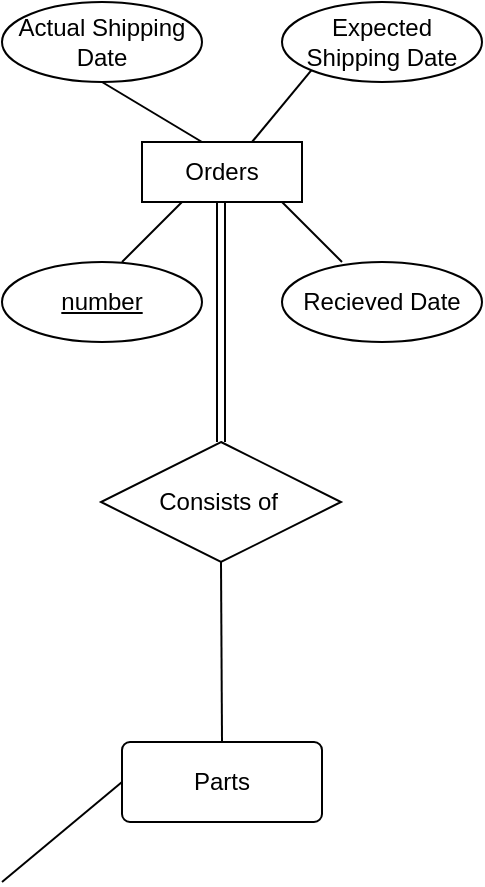 <mxfile version="21.3.8" type="github">
  <diagram id="R2lEEEUBdFMjLlhIrx00" name="Page-1">
    <mxGraphModel dx="955" dy="635" grid="1" gridSize="10" guides="1" tooltips="1" connect="1" arrows="1" fold="1" page="1" pageScale="1" pageWidth="850" pageHeight="1100" math="0" shadow="0" extFonts="Permanent Marker^https://fonts.googleapis.com/css?family=Permanent+Marker">
      <root>
        <mxCell id="0" />
        <mxCell id="1" parent="0" />
        <mxCell id="GHbp-ropufElS43JVdAI-1" value="Orders" style="rounded=0;whiteSpace=wrap;html=1;" vertex="1" parent="1">
          <mxGeometry x="370" y="230" width="80" height="30" as="geometry" />
        </mxCell>
        <mxCell id="GHbp-ropufElS43JVdAI-3" value="Recieved Date" style="ellipse;whiteSpace=wrap;html=1;align=center;" vertex="1" parent="1">
          <mxGeometry x="440" y="290" width="100" height="40" as="geometry" />
        </mxCell>
        <mxCell id="GHbp-ropufElS43JVdAI-4" value="Actual Shipping Date" style="ellipse;whiteSpace=wrap;html=1;align=center;" vertex="1" parent="1">
          <mxGeometry x="300" y="160" width="100" height="40" as="geometry" />
        </mxCell>
        <mxCell id="GHbp-ropufElS43JVdAI-5" value="Expected Shipping Date" style="ellipse;whiteSpace=wrap;html=1;align=center;" vertex="1" parent="1">
          <mxGeometry x="440" y="160" width="100" height="40" as="geometry" />
        </mxCell>
        <mxCell id="GHbp-ropufElS43JVdAI-6" value="number" style="ellipse;whiteSpace=wrap;html=1;align=center;fontStyle=4;" vertex="1" parent="1">
          <mxGeometry x="300" y="290" width="100" height="40" as="geometry" />
        </mxCell>
        <mxCell id="GHbp-ropufElS43JVdAI-8" value="" style="endArrow=none;html=1;rounded=0;entryX=0;entryY=1;entryDx=0;entryDy=0;" edge="1" parent="1" target="GHbp-ropufElS43JVdAI-5">
          <mxGeometry width="50" height="50" relative="1" as="geometry">
            <mxPoint x="425" y="230" as="sourcePoint" />
            <mxPoint x="450" y="200" as="targetPoint" />
          </mxGeometry>
        </mxCell>
        <mxCell id="GHbp-ropufElS43JVdAI-9" value="" style="endArrow=none;html=1;rounded=0;" edge="1" parent="1">
          <mxGeometry width="50" height="50" relative="1" as="geometry">
            <mxPoint x="360" y="290" as="sourcePoint" />
            <mxPoint x="390" y="260" as="targetPoint" />
          </mxGeometry>
        </mxCell>
        <mxCell id="GHbp-ropufElS43JVdAI-10" value="" style="endArrow=none;html=1;rounded=0;exitX=0.5;exitY=1;exitDx=0;exitDy=0;" edge="1" parent="1" source="GHbp-ropufElS43JVdAI-4">
          <mxGeometry width="50" height="50" relative="1" as="geometry">
            <mxPoint x="360" y="180" as="sourcePoint" />
            <mxPoint x="400" y="230" as="targetPoint" />
          </mxGeometry>
        </mxCell>
        <mxCell id="GHbp-ropufElS43JVdAI-11" value="" style="endArrow=none;html=1;rounded=0;" edge="1" parent="1">
          <mxGeometry width="50" height="50" relative="1" as="geometry">
            <mxPoint x="440" y="260" as="sourcePoint" />
            <mxPoint x="470" y="290" as="targetPoint" />
            <Array as="points">
              <mxPoint x="460" y="280" />
            </Array>
          </mxGeometry>
        </mxCell>
        <mxCell id="GHbp-ropufElS43JVdAI-12" value="" style="shape=link;html=1;rounded=0;" edge="1" parent="1" target="GHbp-ropufElS43JVdAI-14">
          <mxGeometry width="100" relative="1" as="geometry">
            <mxPoint x="409.5" y="260" as="sourcePoint" />
            <mxPoint x="409.5" y="410" as="targetPoint" />
            <Array as="points">
              <mxPoint x="409.5" y="330" />
            </Array>
          </mxGeometry>
        </mxCell>
        <mxCell id="GHbp-ropufElS43JVdAI-14" value="Consists of&amp;nbsp;" style="shape=rhombus;perimeter=rhombusPerimeter;whiteSpace=wrap;html=1;align=center;" vertex="1" parent="1">
          <mxGeometry x="349.5" y="380" width="120" height="60" as="geometry" />
        </mxCell>
        <mxCell id="GHbp-ropufElS43JVdAI-15" value="" style="endArrow=none;html=1;rounded=0;entryX=0.5;entryY=1;entryDx=0;entryDy=0;" edge="1" parent="1" target="GHbp-ropufElS43JVdAI-14">
          <mxGeometry width="50" height="50" relative="1" as="geometry">
            <mxPoint x="410" y="530" as="sourcePoint" />
            <mxPoint x="420" y="460" as="targetPoint" />
          </mxGeometry>
        </mxCell>
        <mxCell id="GHbp-ropufElS43JVdAI-16" value="Parts" style="rounded=1;arcSize=10;whiteSpace=wrap;html=1;align=center;" vertex="1" parent="1">
          <mxGeometry x="360" y="530" width="100" height="40" as="geometry" />
        </mxCell>
        <mxCell id="GHbp-ropufElS43JVdAI-17" value="" style="endArrow=none;html=1;rounded=0;" edge="1" parent="1">
          <mxGeometry width="50" height="50" relative="1" as="geometry">
            <mxPoint x="300" y="600" as="sourcePoint" />
            <mxPoint x="360" y="550" as="targetPoint" />
            <Array as="points" />
          </mxGeometry>
        </mxCell>
      </root>
    </mxGraphModel>
  </diagram>
</mxfile>
